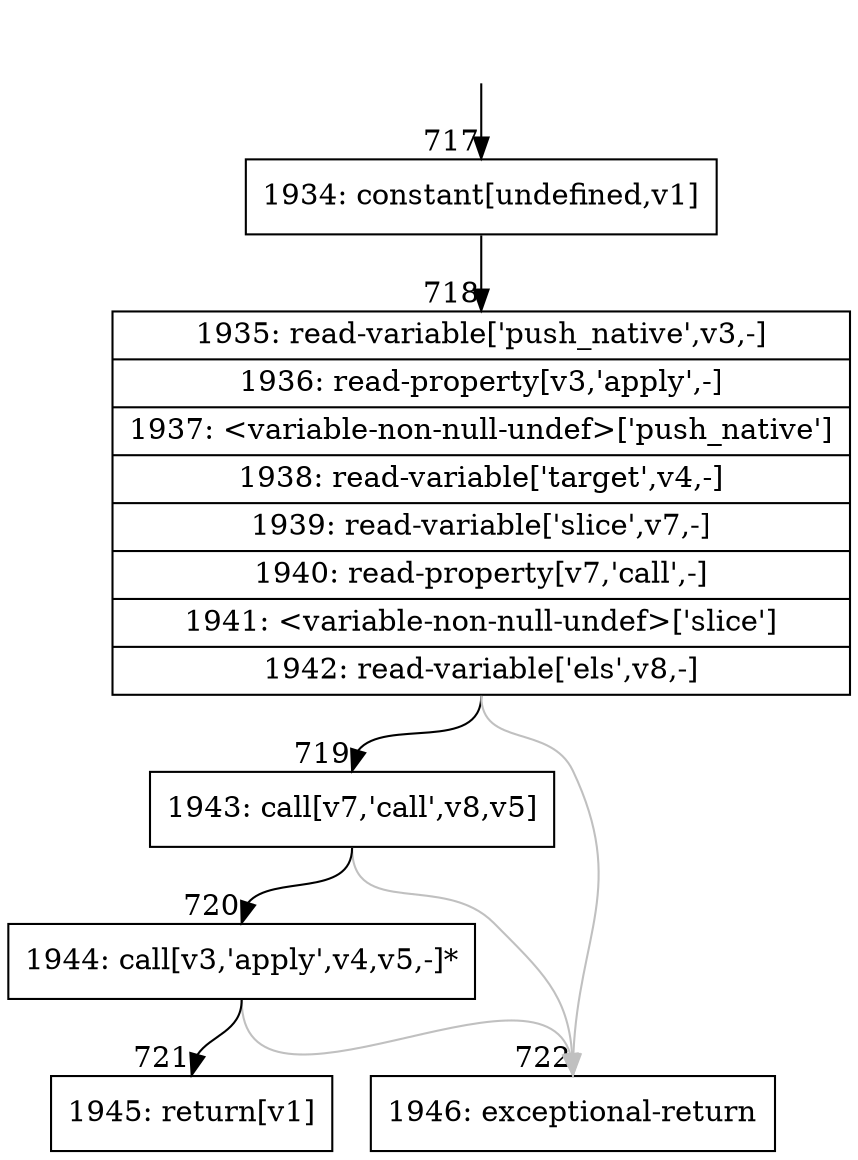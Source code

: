 digraph {
rankdir="TD"
BB_entry54[shape=none,label=""];
BB_entry54 -> BB717 [tailport=s, headport=n, headlabel="    717"]
BB717 [shape=record label="{1934: constant[undefined,v1]}" ] 
BB717 -> BB718 [tailport=s, headport=n, headlabel="      718"]
BB718 [shape=record label="{1935: read-variable['push_native',v3,-]|1936: read-property[v3,'apply',-]|1937: \<variable-non-null-undef\>['push_native']|1938: read-variable['target',v4,-]|1939: read-variable['slice',v7,-]|1940: read-property[v7,'call',-]|1941: \<variable-non-null-undef\>['slice']|1942: read-variable['els',v8,-]}" ] 
BB718 -> BB719 [tailport=s, headport=n, headlabel="      719"]
BB718 -> BB722 [tailport=s, headport=n, color=gray, headlabel="      722"]
BB719 [shape=record label="{1943: call[v7,'call',v8,v5]}" ] 
BB719 -> BB720 [tailport=s, headport=n, headlabel="      720"]
BB719 -> BB722 [tailport=s, headport=n, color=gray]
BB720 [shape=record label="{1944: call[v3,'apply',v4,v5,-]*}" ] 
BB720 -> BB721 [tailport=s, headport=n, headlabel="      721"]
BB720 -> BB722 [tailport=s, headport=n, color=gray]
BB721 [shape=record label="{1945: return[v1]}" ] 
BB722 [shape=record label="{1946: exceptional-return}" ] 
}
